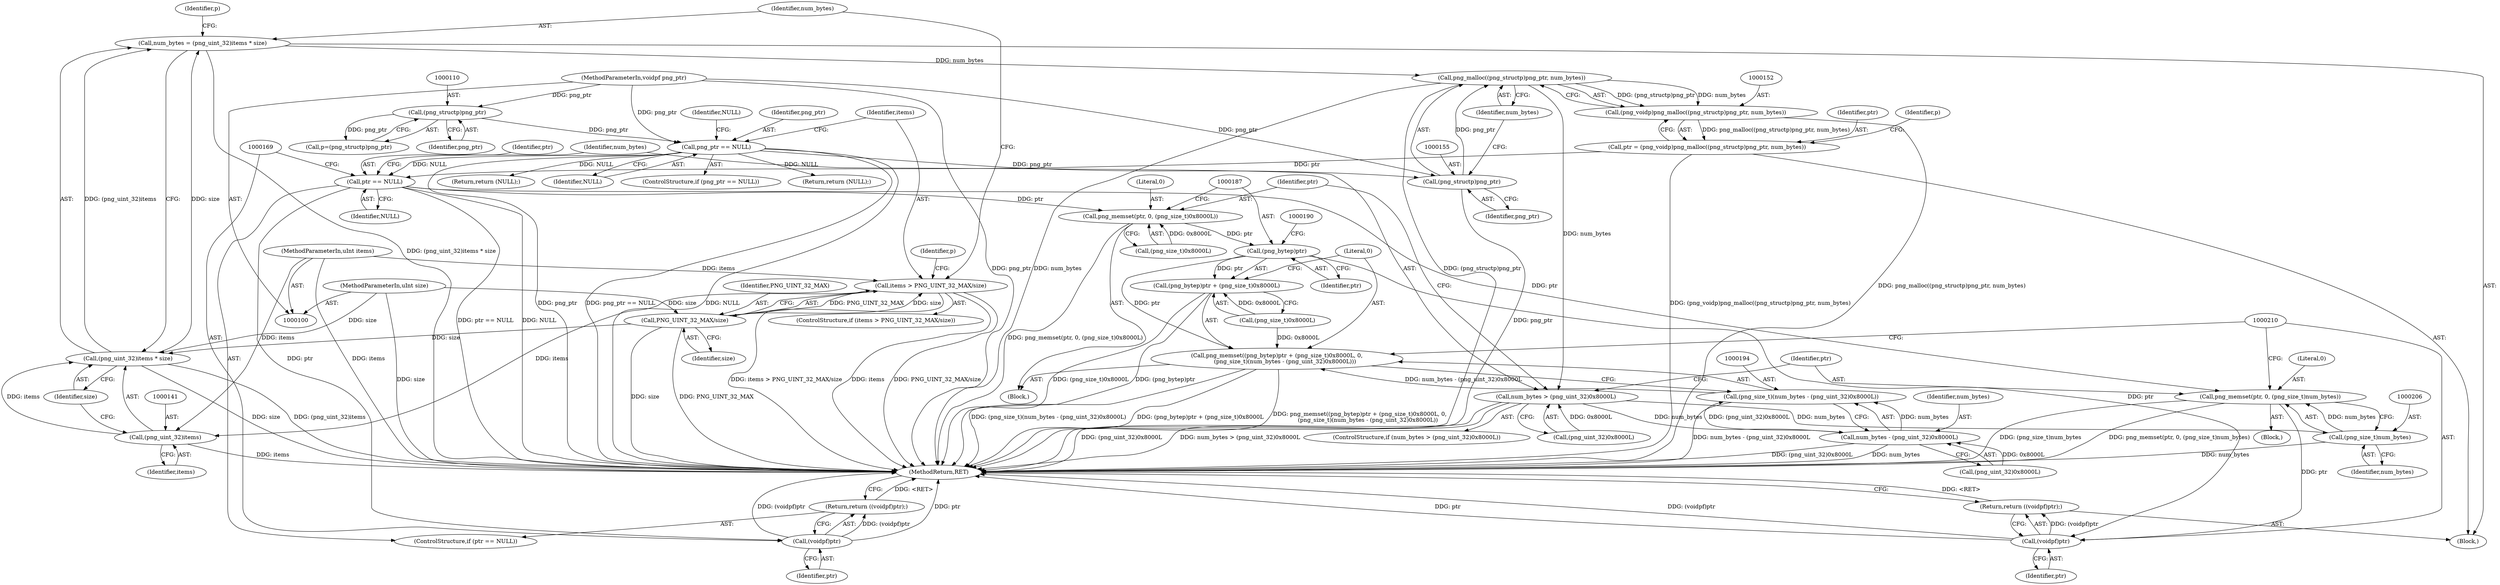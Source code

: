 digraph "1_Chrome_7f3d85b096f66870a15b37c2f40b219b2e292693_2@API" {
"1000153" [label="(Call,png_malloc((png_structp)png_ptr, num_bytes))"];
"1000154" [label="(Call,(png_structp)png_ptr)"];
"1000120" [label="(Call,png_ptr == NULL)"];
"1000109" [label="(Call,(png_structp)png_ptr)"];
"1000101" [label="(MethodParameterIn,voidpf png_ptr)"];
"1000137" [label="(Call,num_bytes = (png_uint_32)items * size)"];
"1000139" [label="(Call,(png_uint_32)items * size)"];
"1000140" [label="(Call,(png_uint_32)items)"];
"1000126" [label="(Call,items > PNG_UINT_32_MAX/size)"];
"1000102" [label="(MethodParameterIn,uInt items)"];
"1000128" [label="(Call,PNG_UINT_32_MAX/size)"];
"1000103" [label="(MethodParameterIn,uInt size)"];
"1000151" [label="(Call,(png_voidp)png_malloc((png_structp)png_ptr, num_bytes))"];
"1000149" [label="(Call,ptr = (png_voidp)png_malloc((png_structp)png_ptr, num_bytes))"];
"1000164" [label="(Call,ptr == NULL)"];
"1000168" [label="(Call,(voidpf)ptr)"];
"1000167" [label="(Return,return ((voidpf)ptr);)"];
"1000178" [label="(Call,png_memset(ptr, 0, (png_size_t)0x8000L))"];
"1000186" [label="(Call,(png_bytep)ptr)"];
"1000184" [label="(Call,png_memset((png_bytep)ptr + (png_size_t)0x8000L, 0,\n         (png_size_t)(num_bytes - (png_uint_32)0x8000L)))"];
"1000185" [label="(Call,(png_bytep)ptr + (png_size_t)0x8000L)"];
"1000209" [label="(Call,(voidpf)ptr)"];
"1000208" [label="(Return,return ((voidpf)ptr);)"];
"1000202" [label="(Call,png_memset(ptr, 0, (png_size_t)num_bytes))"];
"1000172" [label="(Call,num_bytes > (png_uint_32)0x8000L)"];
"1000195" [label="(Call,num_bytes - (png_uint_32)0x8000L)"];
"1000193" [label="(Call,(png_size_t)(num_bytes - (png_uint_32)0x8000L))"];
"1000205" [label="(Call,(png_size_t)num_bytes)"];
"1000130" [label="(Identifier,size)"];
"1000189" [label="(Call,(png_size_t)0x8000L)"];
"1000184" [label="(Call,png_memset((png_bytep)ptr + (png_size_t)0x8000L, 0,\n         (png_size_t)(num_bytes - (png_uint_32)0x8000L)))"];
"1000109" [label="(Call,(png_structp)png_ptr)"];
"1000142" [label="(Identifier,items)"];
"1000111" [label="(Identifier,png_ptr)"];
"1000171" [label="(ControlStructure,if (num_bytes > (png_uint_32)0x8000L))"];
"1000125" [label="(ControlStructure,if (items > PNG_UINT_32_MAX/size))"];
"1000138" [label="(Identifier,num_bytes)"];
"1000102" [label="(MethodParameterIn,uInt items)"];
"1000204" [label="(Literal,0)"];
"1000101" [label="(MethodParameterIn,voidpf png_ptr)"];
"1000170" [label="(Identifier,ptr)"];
"1000179" [label="(Identifier,ptr)"];
"1000163" [label="(ControlStructure,if (ptr == NULL))"];
"1000151" [label="(Call,(png_voidp)png_malloc((png_structp)png_ptr, num_bytes))"];
"1000202" [label="(Call,png_memset(ptr, 0, (png_size_t)num_bytes))"];
"1000157" [label="(Identifier,num_bytes)"];
"1000197" [label="(Call,(png_uint_32)0x8000L)"];
"1000167" [label="(Return,return ((voidpf)ptr);)"];
"1000120" [label="(Call,png_ptr == NULL)"];
"1000180" [label="(Literal,0)"];
"1000166" [label="(Identifier,NULL)"];
"1000196" [label="(Identifier,num_bytes)"];
"1000127" [label="(Identifier,items)"];
"1000212" [label="(MethodReturn,RET)"];
"1000205" [label="(Call,(png_size_t)num_bytes)"];
"1000119" [label="(ControlStructure,if (png_ptr == NULL))"];
"1000174" [label="(Call,(png_uint_32)0x8000L)"];
"1000124" [label="(Identifier,NULL)"];
"1000133" [label="(Identifier,p)"];
"1000140" [label="(Call,(png_uint_32)items)"];
"1000178" [label="(Call,png_memset(ptr, 0, (png_size_t)0x8000L))"];
"1000193" [label="(Call,(png_size_t)(num_bytes - (png_uint_32)0x8000L))"];
"1000135" [label="(Return,return (NULL);)"];
"1000207" [label="(Identifier,num_bytes)"];
"1000173" [label="(Identifier,num_bytes)"];
"1000123" [label="(Return,return (NULL);)"];
"1000129" [label="(Identifier,PNG_UINT_32_MAX)"];
"1000186" [label="(Call,(png_bytep)ptr)"];
"1000208" [label="(Return,return ((voidpf)ptr);)"];
"1000137" [label="(Call,num_bytes = (png_uint_32)items * size)"];
"1000156" [label="(Identifier,png_ptr)"];
"1000168" [label="(Call,(voidpf)ptr)"];
"1000150" [label="(Identifier,ptr)"];
"1000211" [label="(Identifier,ptr)"];
"1000128" [label="(Call,PNG_UINT_32_MAX/size)"];
"1000165" [label="(Identifier,ptr)"];
"1000149" [label="(Call,ptr = (png_voidp)png_malloc((png_structp)png_ptr, num_bytes))"];
"1000172" [label="(Call,num_bytes > (png_uint_32)0x8000L)"];
"1000192" [label="(Literal,0)"];
"1000195" [label="(Call,num_bytes - (png_uint_32)0x8000L)"];
"1000107" [label="(Call,p=(png_structp)png_ptr)"];
"1000185" [label="(Call,(png_bytep)ptr + (png_size_t)0x8000L)"];
"1000181" [label="(Call,(png_size_t)0x8000L)"];
"1000201" [label="(Block,)"];
"1000203" [label="(Identifier,ptr)"];
"1000177" [label="(Block,)"];
"1000209" [label="(Call,(voidpf)ptr)"];
"1000139" [label="(Call,(png_uint_32)items * size)"];
"1000122" [label="(Identifier,NULL)"];
"1000154" [label="(Call,(png_structp)png_ptr)"];
"1000164" [label="(Call,ptr == NULL)"];
"1000143" [label="(Identifier,size)"];
"1000103" [label="(MethodParameterIn,uInt size)"];
"1000160" [label="(Identifier,p)"];
"1000146" [label="(Identifier,p)"];
"1000104" [label="(Block,)"];
"1000126" [label="(Call,items > PNG_UINT_32_MAX/size)"];
"1000153" [label="(Call,png_malloc((png_structp)png_ptr, num_bytes))"];
"1000121" [label="(Identifier,png_ptr)"];
"1000188" [label="(Identifier,ptr)"];
"1000153" -> "1000151"  [label="AST: "];
"1000153" -> "1000157"  [label="CFG: "];
"1000154" -> "1000153"  [label="AST: "];
"1000157" -> "1000153"  [label="AST: "];
"1000151" -> "1000153"  [label="CFG: "];
"1000153" -> "1000212"  [label="DDG: num_bytes"];
"1000153" -> "1000212"  [label="DDG: (png_structp)png_ptr"];
"1000153" -> "1000151"  [label="DDG: (png_structp)png_ptr"];
"1000153" -> "1000151"  [label="DDG: num_bytes"];
"1000154" -> "1000153"  [label="DDG: png_ptr"];
"1000137" -> "1000153"  [label="DDG: num_bytes"];
"1000153" -> "1000172"  [label="DDG: num_bytes"];
"1000154" -> "1000156"  [label="CFG: "];
"1000155" -> "1000154"  [label="AST: "];
"1000156" -> "1000154"  [label="AST: "];
"1000157" -> "1000154"  [label="CFG: "];
"1000154" -> "1000212"  [label="DDG: png_ptr"];
"1000120" -> "1000154"  [label="DDG: png_ptr"];
"1000101" -> "1000154"  [label="DDG: png_ptr"];
"1000120" -> "1000119"  [label="AST: "];
"1000120" -> "1000122"  [label="CFG: "];
"1000121" -> "1000120"  [label="AST: "];
"1000122" -> "1000120"  [label="AST: "];
"1000124" -> "1000120"  [label="CFG: "];
"1000127" -> "1000120"  [label="CFG: "];
"1000120" -> "1000212"  [label="DDG: png_ptr"];
"1000120" -> "1000212"  [label="DDG: png_ptr == NULL"];
"1000120" -> "1000212"  [label="DDG: NULL"];
"1000109" -> "1000120"  [label="DDG: png_ptr"];
"1000101" -> "1000120"  [label="DDG: png_ptr"];
"1000120" -> "1000123"  [label="DDG: NULL"];
"1000120" -> "1000135"  [label="DDG: NULL"];
"1000120" -> "1000164"  [label="DDG: NULL"];
"1000109" -> "1000107"  [label="AST: "];
"1000109" -> "1000111"  [label="CFG: "];
"1000110" -> "1000109"  [label="AST: "];
"1000111" -> "1000109"  [label="AST: "];
"1000107" -> "1000109"  [label="CFG: "];
"1000109" -> "1000107"  [label="DDG: png_ptr"];
"1000101" -> "1000109"  [label="DDG: png_ptr"];
"1000101" -> "1000100"  [label="AST: "];
"1000101" -> "1000212"  [label="DDG: png_ptr"];
"1000137" -> "1000104"  [label="AST: "];
"1000137" -> "1000139"  [label="CFG: "];
"1000138" -> "1000137"  [label="AST: "];
"1000139" -> "1000137"  [label="AST: "];
"1000146" -> "1000137"  [label="CFG: "];
"1000137" -> "1000212"  [label="DDG: (png_uint_32)items * size"];
"1000139" -> "1000137"  [label="DDG: (png_uint_32)items"];
"1000139" -> "1000137"  [label="DDG: size"];
"1000139" -> "1000143"  [label="CFG: "];
"1000140" -> "1000139"  [label="AST: "];
"1000143" -> "1000139"  [label="AST: "];
"1000139" -> "1000212"  [label="DDG: (png_uint_32)items"];
"1000139" -> "1000212"  [label="DDG: size"];
"1000140" -> "1000139"  [label="DDG: items"];
"1000128" -> "1000139"  [label="DDG: size"];
"1000103" -> "1000139"  [label="DDG: size"];
"1000140" -> "1000142"  [label="CFG: "];
"1000141" -> "1000140"  [label="AST: "];
"1000142" -> "1000140"  [label="AST: "];
"1000143" -> "1000140"  [label="CFG: "];
"1000140" -> "1000212"  [label="DDG: items"];
"1000126" -> "1000140"  [label="DDG: items"];
"1000102" -> "1000140"  [label="DDG: items"];
"1000126" -> "1000125"  [label="AST: "];
"1000126" -> "1000128"  [label="CFG: "];
"1000127" -> "1000126"  [label="AST: "];
"1000128" -> "1000126"  [label="AST: "];
"1000133" -> "1000126"  [label="CFG: "];
"1000138" -> "1000126"  [label="CFG: "];
"1000126" -> "1000212"  [label="DDG: items > PNG_UINT_32_MAX/size"];
"1000126" -> "1000212"  [label="DDG: items"];
"1000126" -> "1000212"  [label="DDG: PNG_UINT_32_MAX/size"];
"1000102" -> "1000126"  [label="DDG: items"];
"1000128" -> "1000126"  [label="DDG: PNG_UINT_32_MAX"];
"1000128" -> "1000126"  [label="DDG: size"];
"1000102" -> "1000100"  [label="AST: "];
"1000102" -> "1000212"  [label="DDG: items"];
"1000128" -> "1000130"  [label="CFG: "];
"1000129" -> "1000128"  [label="AST: "];
"1000130" -> "1000128"  [label="AST: "];
"1000128" -> "1000212"  [label="DDG: size"];
"1000128" -> "1000212"  [label="DDG: PNG_UINT_32_MAX"];
"1000103" -> "1000128"  [label="DDG: size"];
"1000103" -> "1000100"  [label="AST: "];
"1000103" -> "1000212"  [label="DDG: size"];
"1000151" -> "1000149"  [label="AST: "];
"1000152" -> "1000151"  [label="AST: "];
"1000149" -> "1000151"  [label="CFG: "];
"1000151" -> "1000212"  [label="DDG: png_malloc((png_structp)png_ptr, num_bytes)"];
"1000151" -> "1000149"  [label="DDG: png_malloc((png_structp)png_ptr, num_bytes)"];
"1000149" -> "1000104"  [label="AST: "];
"1000150" -> "1000149"  [label="AST: "];
"1000160" -> "1000149"  [label="CFG: "];
"1000149" -> "1000212"  [label="DDG: (png_voidp)png_malloc((png_structp)png_ptr, num_bytes)"];
"1000149" -> "1000164"  [label="DDG: ptr"];
"1000164" -> "1000163"  [label="AST: "];
"1000164" -> "1000166"  [label="CFG: "];
"1000165" -> "1000164"  [label="AST: "];
"1000166" -> "1000164"  [label="AST: "];
"1000169" -> "1000164"  [label="CFG: "];
"1000173" -> "1000164"  [label="CFG: "];
"1000164" -> "1000212"  [label="DDG: ptr == NULL"];
"1000164" -> "1000212"  [label="DDG: NULL"];
"1000164" -> "1000168"  [label="DDG: ptr"];
"1000164" -> "1000178"  [label="DDG: ptr"];
"1000164" -> "1000202"  [label="DDG: ptr"];
"1000168" -> "1000167"  [label="AST: "];
"1000168" -> "1000170"  [label="CFG: "];
"1000169" -> "1000168"  [label="AST: "];
"1000170" -> "1000168"  [label="AST: "];
"1000167" -> "1000168"  [label="CFG: "];
"1000168" -> "1000212"  [label="DDG: ptr"];
"1000168" -> "1000212"  [label="DDG: (voidpf)ptr"];
"1000168" -> "1000167"  [label="DDG: (voidpf)ptr"];
"1000167" -> "1000163"  [label="AST: "];
"1000212" -> "1000167"  [label="CFG: "];
"1000167" -> "1000212"  [label="DDG: <RET>"];
"1000178" -> "1000177"  [label="AST: "];
"1000178" -> "1000181"  [label="CFG: "];
"1000179" -> "1000178"  [label="AST: "];
"1000180" -> "1000178"  [label="AST: "];
"1000181" -> "1000178"  [label="AST: "];
"1000187" -> "1000178"  [label="CFG: "];
"1000178" -> "1000212"  [label="DDG: png_memset(ptr, 0, (png_size_t)0x8000L)"];
"1000181" -> "1000178"  [label="DDG: 0x8000L"];
"1000178" -> "1000186"  [label="DDG: ptr"];
"1000186" -> "1000185"  [label="AST: "];
"1000186" -> "1000188"  [label="CFG: "];
"1000187" -> "1000186"  [label="AST: "];
"1000188" -> "1000186"  [label="AST: "];
"1000190" -> "1000186"  [label="CFG: "];
"1000186" -> "1000184"  [label="DDG: ptr"];
"1000186" -> "1000185"  [label="DDG: ptr"];
"1000186" -> "1000209"  [label="DDG: ptr"];
"1000184" -> "1000177"  [label="AST: "];
"1000184" -> "1000193"  [label="CFG: "];
"1000185" -> "1000184"  [label="AST: "];
"1000192" -> "1000184"  [label="AST: "];
"1000193" -> "1000184"  [label="AST: "];
"1000210" -> "1000184"  [label="CFG: "];
"1000184" -> "1000212"  [label="DDG: (png_bytep)ptr + (png_size_t)0x8000L"];
"1000184" -> "1000212"  [label="DDG: png_memset((png_bytep)ptr + (png_size_t)0x8000L, 0,\n         (png_size_t)(num_bytes - (png_uint_32)0x8000L))"];
"1000184" -> "1000212"  [label="DDG: (png_size_t)(num_bytes - (png_uint_32)0x8000L)"];
"1000189" -> "1000184"  [label="DDG: 0x8000L"];
"1000193" -> "1000184"  [label="DDG: num_bytes - (png_uint_32)0x8000L"];
"1000185" -> "1000189"  [label="CFG: "];
"1000189" -> "1000185"  [label="AST: "];
"1000192" -> "1000185"  [label="CFG: "];
"1000185" -> "1000212"  [label="DDG: (png_bytep)ptr"];
"1000185" -> "1000212"  [label="DDG: (png_size_t)0x8000L"];
"1000189" -> "1000185"  [label="DDG: 0x8000L"];
"1000209" -> "1000208"  [label="AST: "];
"1000209" -> "1000211"  [label="CFG: "];
"1000210" -> "1000209"  [label="AST: "];
"1000211" -> "1000209"  [label="AST: "];
"1000208" -> "1000209"  [label="CFG: "];
"1000209" -> "1000212"  [label="DDG: (voidpf)ptr"];
"1000209" -> "1000212"  [label="DDG: ptr"];
"1000209" -> "1000208"  [label="DDG: (voidpf)ptr"];
"1000202" -> "1000209"  [label="DDG: ptr"];
"1000208" -> "1000104"  [label="AST: "];
"1000212" -> "1000208"  [label="CFG: "];
"1000208" -> "1000212"  [label="DDG: <RET>"];
"1000202" -> "1000201"  [label="AST: "];
"1000202" -> "1000205"  [label="CFG: "];
"1000203" -> "1000202"  [label="AST: "];
"1000204" -> "1000202"  [label="AST: "];
"1000205" -> "1000202"  [label="AST: "];
"1000210" -> "1000202"  [label="CFG: "];
"1000202" -> "1000212"  [label="DDG: (png_size_t)num_bytes"];
"1000202" -> "1000212"  [label="DDG: png_memset(ptr, 0, (png_size_t)num_bytes)"];
"1000205" -> "1000202"  [label="DDG: num_bytes"];
"1000172" -> "1000171"  [label="AST: "];
"1000172" -> "1000174"  [label="CFG: "];
"1000173" -> "1000172"  [label="AST: "];
"1000174" -> "1000172"  [label="AST: "];
"1000179" -> "1000172"  [label="CFG: "];
"1000203" -> "1000172"  [label="CFG: "];
"1000172" -> "1000212"  [label="DDG: num_bytes > (png_uint_32)0x8000L"];
"1000172" -> "1000212"  [label="DDG: (png_uint_32)0x8000L"];
"1000174" -> "1000172"  [label="DDG: 0x8000L"];
"1000172" -> "1000195"  [label="DDG: num_bytes"];
"1000172" -> "1000205"  [label="DDG: num_bytes"];
"1000195" -> "1000193"  [label="AST: "];
"1000195" -> "1000197"  [label="CFG: "];
"1000196" -> "1000195"  [label="AST: "];
"1000197" -> "1000195"  [label="AST: "];
"1000193" -> "1000195"  [label="CFG: "];
"1000195" -> "1000212"  [label="DDG: (png_uint_32)0x8000L"];
"1000195" -> "1000212"  [label="DDG: num_bytes"];
"1000195" -> "1000193"  [label="DDG: num_bytes"];
"1000195" -> "1000193"  [label="DDG: (png_uint_32)0x8000L"];
"1000197" -> "1000195"  [label="DDG: 0x8000L"];
"1000194" -> "1000193"  [label="AST: "];
"1000193" -> "1000212"  [label="DDG: num_bytes - (png_uint_32)0x8000L"];
"1000205" -> "1000207"  [label="CFG: "];
"1000206" -> "1000205"  [label="AST: "];
"1000207" -> "1000205"  [label="AST: "];
"1000205" -> "1000212"  [label="DDG: num_bytes"];
}
